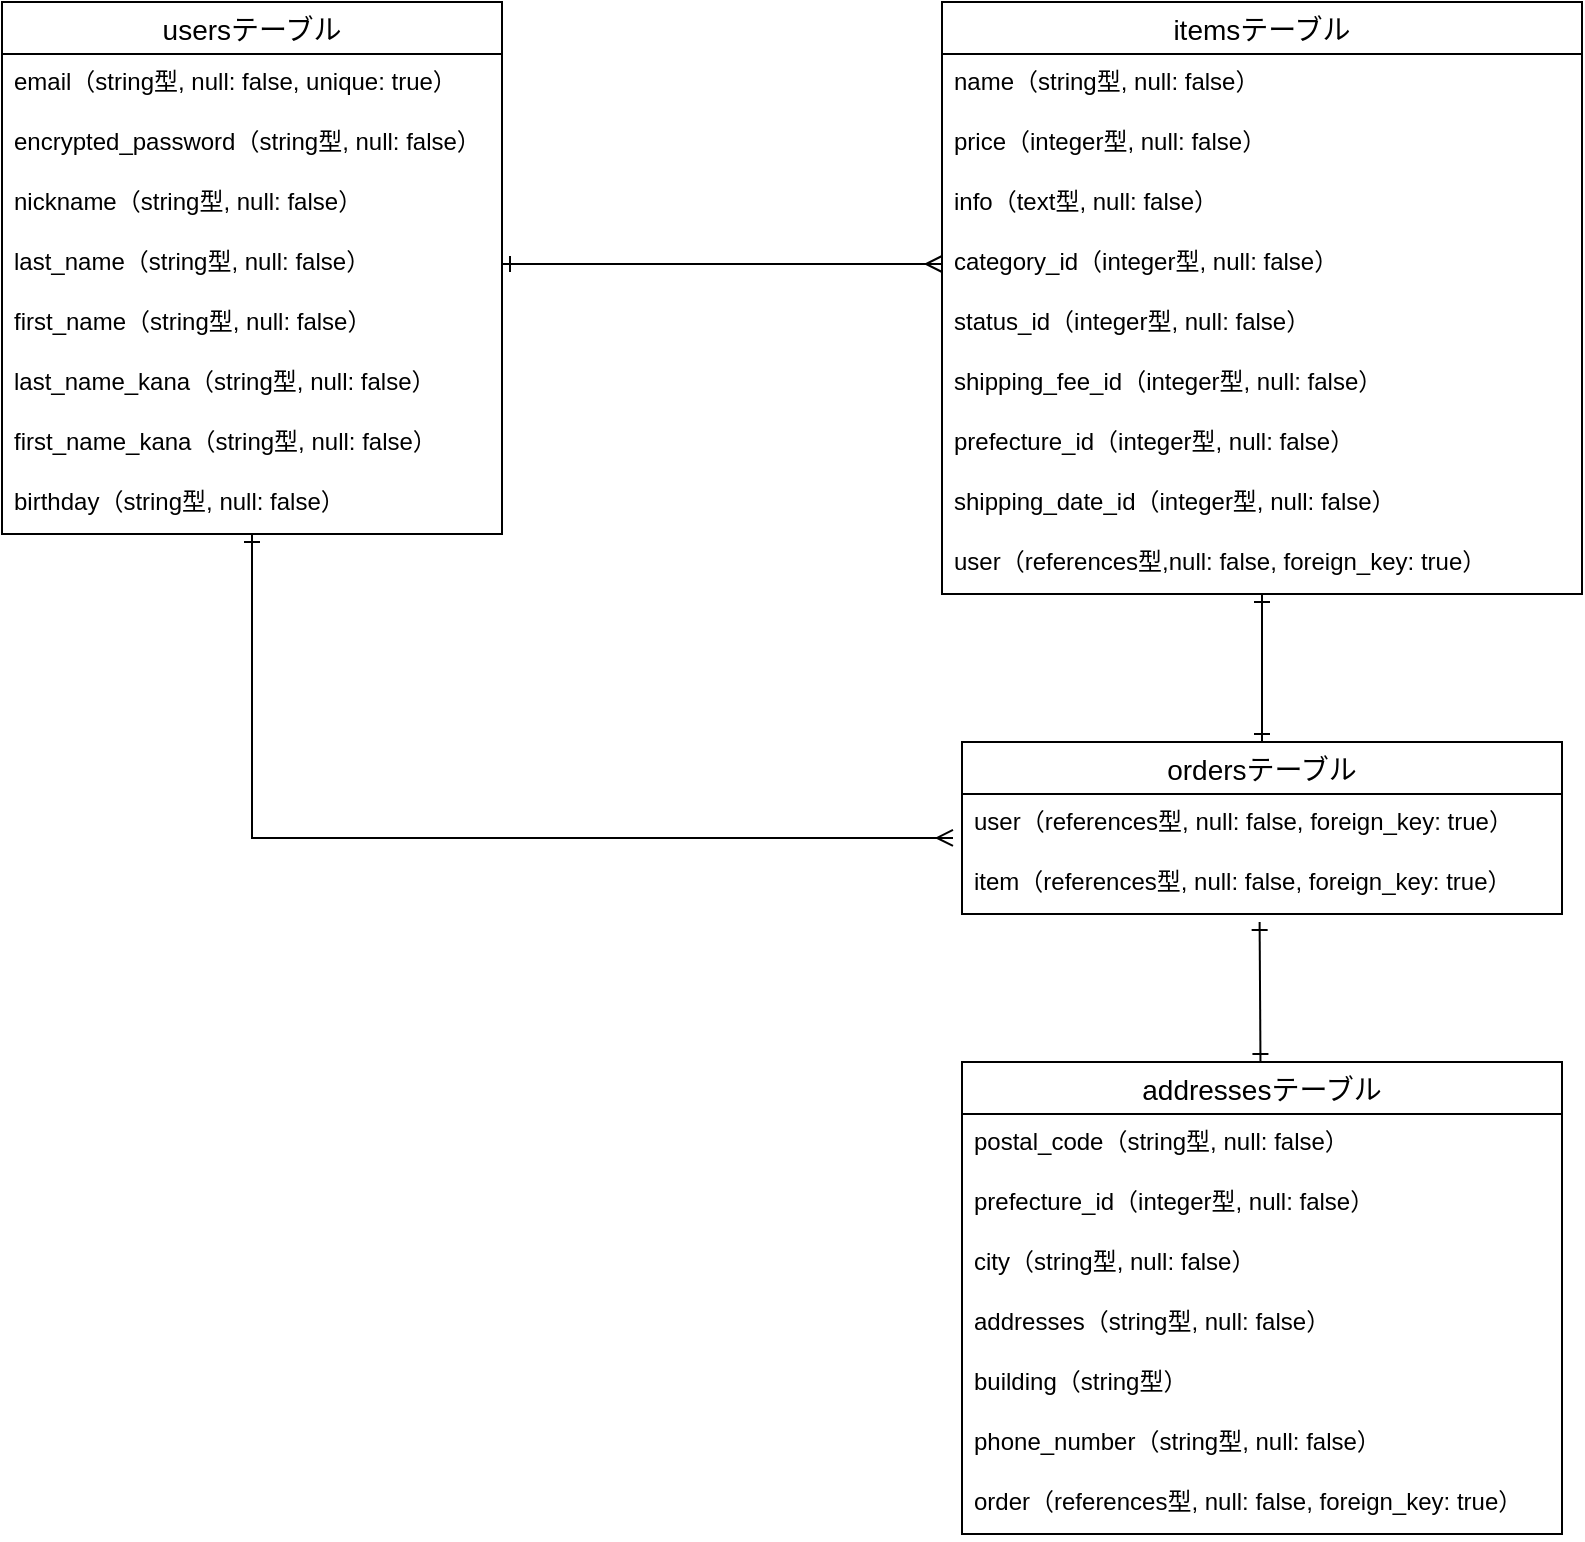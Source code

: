 <mxfile>
    <diagram id="FUBaNfrSShzXMCGmXzoz" name="ページ1">
        <mxGraphModel dx="517" dy="1109" grid="1" gridSize="10" guides="1" tooltips="1" connect="1" arrows="1" fold="1" page="0" pageScale="2" pageWidth="827" pageHeight="1169" background="none" math="0" shadow="0">
            <root>
                <mxCell id="0"/>
                <mxCell id="1" parent="0"/>
                <mxCell id="15" value="usersテーブル" style="swimlane;fontStyle=0;childLayout=stackLayout;horizontal=1;startSize=26;horizontalStack=0;resizeParent=1;resizeParentMax=0;resizeLast=0;collapsible=1;marginBottom=0;align=center;fontSize=14;fontColor=default;" parent="1" vertex="1">
                    <mxGeometry x="100" y="-40" width="250" height="266" as="geometry">
                        <mxRectangle x="50" y="110" width="130" height="30" as="alternateBounds"/>
                    </mxGeometry>
                </mxCell>
                <mxCell id="16" value="email（string型, null: false, unique: true）" style="text;strokeColor=none;fillColor=none;spacingLeft=4;spacingRight=4;overflow=hidden;rotatable=0;points=[[0,0.5],[1,0.5]];portConstraint=eastwest;fontSize=12;" parent="15" vertex="1">
                    <mxGeometry y="26" width="250" height="30" as="geometry"/>
                </mxCell>
                <mxCell id="17" value="encrypted_password（string型, null: false）" style="text;strokeColor=none;fillColor=none;spacingLeft=4;spacingRight=4;overflow=hidden;rotatable=0;points=[[0,0.5],[1,0.5]];portConstraint=eastwest;fontSize=12;" parent="15" vertex="1">
                    <mxGeometry y="56" width="250" height="30" as="geometry"/>
                </mxCell>
                <mxCell id="18" value="nickname（string型, null: false）" style="text;strokeColor=none;fillColor=none;spacingLeft=4;spacingRight=4;overflow=hidden;rotatable=0;points=[[0,0.5],[1,0.5]];portConstraint=eastwest;fontSize=12;" parent="15" vertex="1">
                    <mxGeometry y="86" width="250" height="30" as="geometry"/>
                </mxCell>
                <mxCell id="19" value="last_name（string型, null: false）" style="text;strokeColor=none;fillColor=none;spacingLeft=4;spacingRight=4;overflow=hidden;rotatable=0;points=[[0,0.5],[1,0.5]];portConstraint=eastwest;fontSize=12;" parent="15" vertex="1">
                    <mxGeometry y="116" width="250" height="30" as="geometry"/>
                </mxCell>
                <mxCell id="23" value="first_name（string型, null: false）" style="text;strokeColor=none;fillColor=none;spacingLeft=4;spacingRight=4;overflow=hidden;rotatable=0;points=[[0,0.5],[1,0.5]];portConstraint=eastwest;fontSize=12;" parent="15" vertex="1">
                    <mxGeometry y="146" width="250" height="30" as="geometry"/>
                </mxCell>
                <mxCell id="24" value="last_name_kana（string型, null: false）" style="text;strokeColor=none;fillColor=none;spacingLeft=4;spacingRight=4;overflow=hidden;rotatable=0;points=[[0,0.5],[1,0.5]];portConstraint=eastwest;fontSize=12;" parent="15" vertex="1">
                    <mxGeometry y="176" width="250" height="30" as="geometry"/>
                </mxCell>
                <mxCell id="25" value="first_name_kana（string型, null: false）" style="text;strokeColor=none;fillColor=none;spacingLeft=4;spacingRight=4;overflow=hidden;rotatable=0;points=[[0,0.5],[1,0.5]];portConstraint=eastwest;fontSize=12;" parent="15" vertex="1">
                    <mxGeometry y="206" width="250" height="30" as="geometry"/>
                </mxCell>
                <mxCell id="26" value="birthday（string型, null: false）" style="text;strokeColor=none;fillColor=none;spacingLeft=4;spacingRight=4;overflow=hidden;rotatable=0;points=[[0,0.5],[1,0.5]];portConstraint=eastwest;fontSize=12;" parent="15" vertex="1">
                    <mxGeometry y="236" width="250" height="30" as="geometry"/>
                </mxCell>
                <mxCell id="40" value="itemsテーブル" style="swimlane;fontStyle=0;childLayout=stackLayout;horizontal=1;startSize=26;horizontalStack=0;resizeParent=1;resizeParentMax=0;resizeLast=0;collapsible=1;marginBottom=0;align=center;fontSize=14;" parent="1" vertex="1">
                    <mxGeometry x="570" y="-40" width="320" height="296" as="geometry"/>
                </mxCell>
                <mxCell id="41" value="name（string型, null: false）" style="text;strokeColor=none;fillColor=none;spacingLeft=4;spacingRight=4;overflow=hidden;rotatable=0;points=[[0,0.5],[1,0.5]];portConstraint=eastwest;fontSize=12;" parent="40" vertex="1">
                    <mxGeometry y="26" width="320" height="30" as="geometry"/>
                </mxCell>
                <mxCell id="42" value="price（integer型, null: false）" style="text;strokeColor=none;fillColor=none;spacingLeft=4;spacingRight=4;overflow=hidden;rotatable=0;points=[[0,0.5],[1,0.5]];portConstraint=eastwest;fontSize=12;" parent="40" vertex="1">
                    <mxGeometry y="56" width="320" height="30" as="geometry"/>
                </mxCell>
                <mxCell id="43" value="info（text型, null: false）" style="text;strokeColor=none;fillColor=none;spacingLeft=4;spacingRight=4;overflow=hidden;rotatable=0;points=[[0,0.5],[1,0.5]];portConstraint=eastwest;fontSize=12;" parent="40" vertex="1">
                    <mxGeometry y="86" width="320" height="30" as="geometry"/>
                </mxCell>
                <mxCell id="47" value="category_id（integer型, null: false）" style="text;strokeColor=none;fillColor=none;spacingLeft=4;spacingRight=4;overflow=hidden;rotatable=0;points=[[0,0.5],[1,0.5]];portConstraint=eastwest;fontSize=12;" parent="40" vertex="1">
                    <mxGeometry y="116" width="320" height="30" as="geometry"/>
                </mxCell>
                <mxCell id="46" value="status_id（integer型, null: false）" style="text;strokeColor=none;fillColor=none;spacingLeft=4;spacingRight=4;overflow=hidden;rotatable=0;points=[[0,0.5],[1,0.5]];portConstraint=eastwest;fontSize=12;labelBackgroundColor=none;" parent="40" vertex="1">
                    <mxGeometry y="146" width="320" height="30" as="geometry"/>
                </mxCell>
                <mxCell id="45" value="shipping_fee_id（integer型, null: false）" style="text;strokeColor=none;fillColor=none;spacingLeft=4;spacingRight=4;overflow=hidden;rotatable=0;points=[[0,0.5],[1,0.5]];portConstraint=eastwest;fontSize=12;" parent="40" vertex="1">
                    <mxGeometry y="176" width="320" height="30" as="geometry"/>
                </mxCell>
                <mxCell id="44" value="prefecture_id（integer型, null: false）" style="text;strokeColor=none;fillColor=none;spacingLeft=4;spacingRight=4;overflow=hidden;rotatable=0;points=[[0,0.5],[1,0.5]];portConstraint=eastwest;fontSize=12;" parent="40" vertex="1">
                    <mxGeometry y="206" width="320" height="30" as="geometry"/>
                </mxCell>
                <mxCell id="48" value="shipping_date_id（integer型, null: false）" style="text;strokeColor=none;fillColor=none;spacingLeft=4;spacingRight=4;overflow=hidden;rotatable=0;points=[[0,0.5],[1,0.5]];portConstraint=eastwest;fontSize=12;" parent="40" vertex="1">
                    <mxGeometry y="236" width="320" height="30" as="geometry"/>
                </mxCell>
                <mxCell id="55" value="user（references型,null: false, foreign_key: true）" style="text;strokeColor=none;fillColor=none;spacingLeft=4;spacingRight=4;overflow=hidden;rotatable=0;points=[[0,0.5],[1,0.5]];portConstraint=eastwest;fontSize=12;" parent="40" vertex="1">
                    <mxGeometry y="266" width="320" height="30" as="geometry"/>
                </mxCell>
                <mxCell id="49" style="edgeStyle=none;html=1;entryX=0;entryY=0.5;entryDx=0;entryDy=0;endArrow=ERmany;endFill=0;strokeColor=default;endSize=6;strokeWidth=1;startArrow=ERone;startFill=0;jumpSize=6;jumpStyle=none;sourcePerimeterSpacing=0;curved=1;" parent="1" source="19" target="47" edge="1">
                    <mxGeometry relative="1" as="geometry"/>
                </mxCell>
                <mxCell id="51" value="ordersテーブル" style="swimlane;fontStyle=0;childLayout=stackLayout;horizontal=1;startSize=26;horizontalStack=0;resizeParent=1;resizeParentMax=0;resizeLast=0;collapsible=1;marginBottom=0;align=center;fontSize=14;" parent="1" vertex="1">
                    <mxGeometry x="580" y="330" width="300" height="86" as="geometry"/>
                </mxCell>
                <mxCell id="52" value="user（references型, null: false, foreign_key: true）" style="text;strokeColor=none;fillColor=none;spacingLeft=4;spacingRight=4;overflow=hidden;rotatable=0;points=[[0,0.5],[1,0.5]];portConstraint=eastwest;fontSize=12;" parent="51" vertex="1">
                    <mxGeometry y="26" width="300" height="30" as="geometry"/>
                </mxCell>
                <mxCell id="53" value="item（references型, null: false, foreign_key: true）" style="text;strokeColor=none;fillColor=none;spacingLeft=4;spacingRight=4;overflow=hidden;rotatable=0;points=[[0,0.5],[1,0.5]];portConstraint=eastwest;fontSize=12;" parent="51" vertex="1">
                    <mxGeometry y="56" width="300" height="30" as="geometry"/>
                </mxCell>
                <mxCell id="68" style="edgeStyle=none;rounded=0;jumpStyle=none;jumpSize=6;html=1;entryX=0.496;entryY=1.133;entryDx=0;entryDy=0;entryPerimeter=0;strokeColor=default;strokeWidth=1;startArrow=ERone;startFill=0;endArrow=ERone;endFill=0;endSize=6;sourcePerimeterSpacing=0;" parent="1" source="59" target="53" edge="1">
                    <mxGeometry relative="1" as="geometry"/>
                </mxCell>
                <mxCell id="59" value="addressesテーブル" style="swimlane;fontStyle=0;childLayout=stackLayout;horizontal=1;startSize=26;horizontalStack=0;resizeParent=1;resizeParentMax=0;resizeLast=0;collapsible=1;marginBottom=0;align=center;fontSize=14;" parent="1" vertex="1">
                    <mxGeometry x="580" y="490" width="300" height="236" as="geometry"/>
                </mxCell>
                <mxCell id="60" value="postal_code（string型, null: false）" style="text;strokeColor=none;fillColor=none;spacingLeft=4;spacingRight=4;overflow=hidden;rotatable=0;points=[[0,0.5],[1,0.5]];portConstraint=eastwest;fontSize=12;" parent="59" vertex="1">
                    <mxGeometry y="26" width="300" height="30" as="geometry"/>
                </mxCell>
                <mxCell id="61" value="prefecture_id（integer型, null: false）" style="text;strokeColor=none;fillColor=none;spacingLeft=4;spacingRight=4;overflow=hidden;rotatable=0;points=[[0,0.5],[1,0.5]];portConstraint=eastwest;fontSize=12;" parent="59" vertex="1">
                    <mxGeometry y="56" width="300" height="30" as="geometry"/>
                </mxCell>
                <mxCell id="62" value="city（string型, null: false）" style="text;strokeColor=none;fillColor=none;spacingLeft=4;spacingRight=4;overflow=hidden;rotatable=0;points=[[0,0.5],[1,0.5]];portConstraint=eastwest;fontSize=12;" parent="59" vertex="1">
                    <mxGeometry y="86" width="300" height="30" as="geometry"/>
                </mxCell>
                <mxCell id="66" value="addresses（string型, null: false）" style="text;strokeColor=none;fillColor=none;spacingLeft=4;spacingRight=4;overflow=hidden;rotatable=0;points=[[0,0.5],[1,0.5]];portConstraint=eastwest;fontSize=12;" parent="59" vertex="1">
                    <mxGeometry y="116" width="300" height="30" as="geometry"/>
                </mxCell>
                <mxCell id="65" value="building（string型）" style="text;strokeColor=none;fillColor=none;spacingLeft=4;spacingRight=4;overflow=hidden;rotatable=0;points=[[0,0.5],[1,0.5]];portConstraint=eastwest;fontSize=12;" parent="59" vertex="1">
                    <mxGeometry y="146" width="300" height="30" as="geometry"/>
                </mxCell>
                <mxCell id="64" value="phone_number（string型, null: false）" style="text;strokeColor=none;fillColor=none;spacingLeft=4;spacingRight=4;overflow=hidden;rotatable=0;points=[[0,0.5],[1,0.5]];portConstraint=eastwest;fontSize=12;" parent="59" vertex="1">
                    <mxGeometry y="176" width="300" height="30" as="geometry"/>
                </mxCell>
                <mxCell id="63" value="order（references型, null: false, foreign_key: true）" style="text;strokeColor=none;fillColor=none;spacingLeft=4;spacingRight=4;overflow=hidden;rotatable=0;points=[[0,0.5],[1,0.5]];portConstraint=eastwest;fontSize=12;" parent="59" vertex="1">
                    <mxGeometry y="206" width="300" height="30" as="geometry"/>
                </mxCell>
                <mxCell id="69" style="edgeStyle=none;rounded=0;jumpStyle=none;jumpSize=6;html=1;strokeColor=default;strokeWidth=1;startArrow=ERone;startFill=0;endArrow=ERmany;endFill=0;endSize=6;sourcePerimeterSpacing=0;entryX=-0.015;entryY=0.733;entryDx=0;entryDy=0;entryPerimeter=0;" parent="1" source="26" target="52" edge="1">
                    <mxGeometry relative="1" as="geometry">
                        <mxPoint x="380" y="370" as="targetPoint"/>
                        <Array as="points">
                            <mxPoint x="225" y="378"/>
                        </Array>
                    </mxGeometry>
                </mxCell>
                <mxCell id="70" style="edgeStyle=none;rounded=0;jumpStyle=none;jumpSize=6;html=1;entryX=0.5;entryY=0;entryDx=0;entryDy=0;strokeColor=default;strokeWidth=1;startArrow=ERone;startFill=0;endArrow=ERone;endFill=0;endSize=6;sourcePerimeterSpacing=0;" parent="1" source="55" target="51" edge="1">
                    <mxGeometry relative="1" as="geometry"/>
                </mxCell>
            </root>
        </mxGraphModel>
    </diagram>
</mxfile>